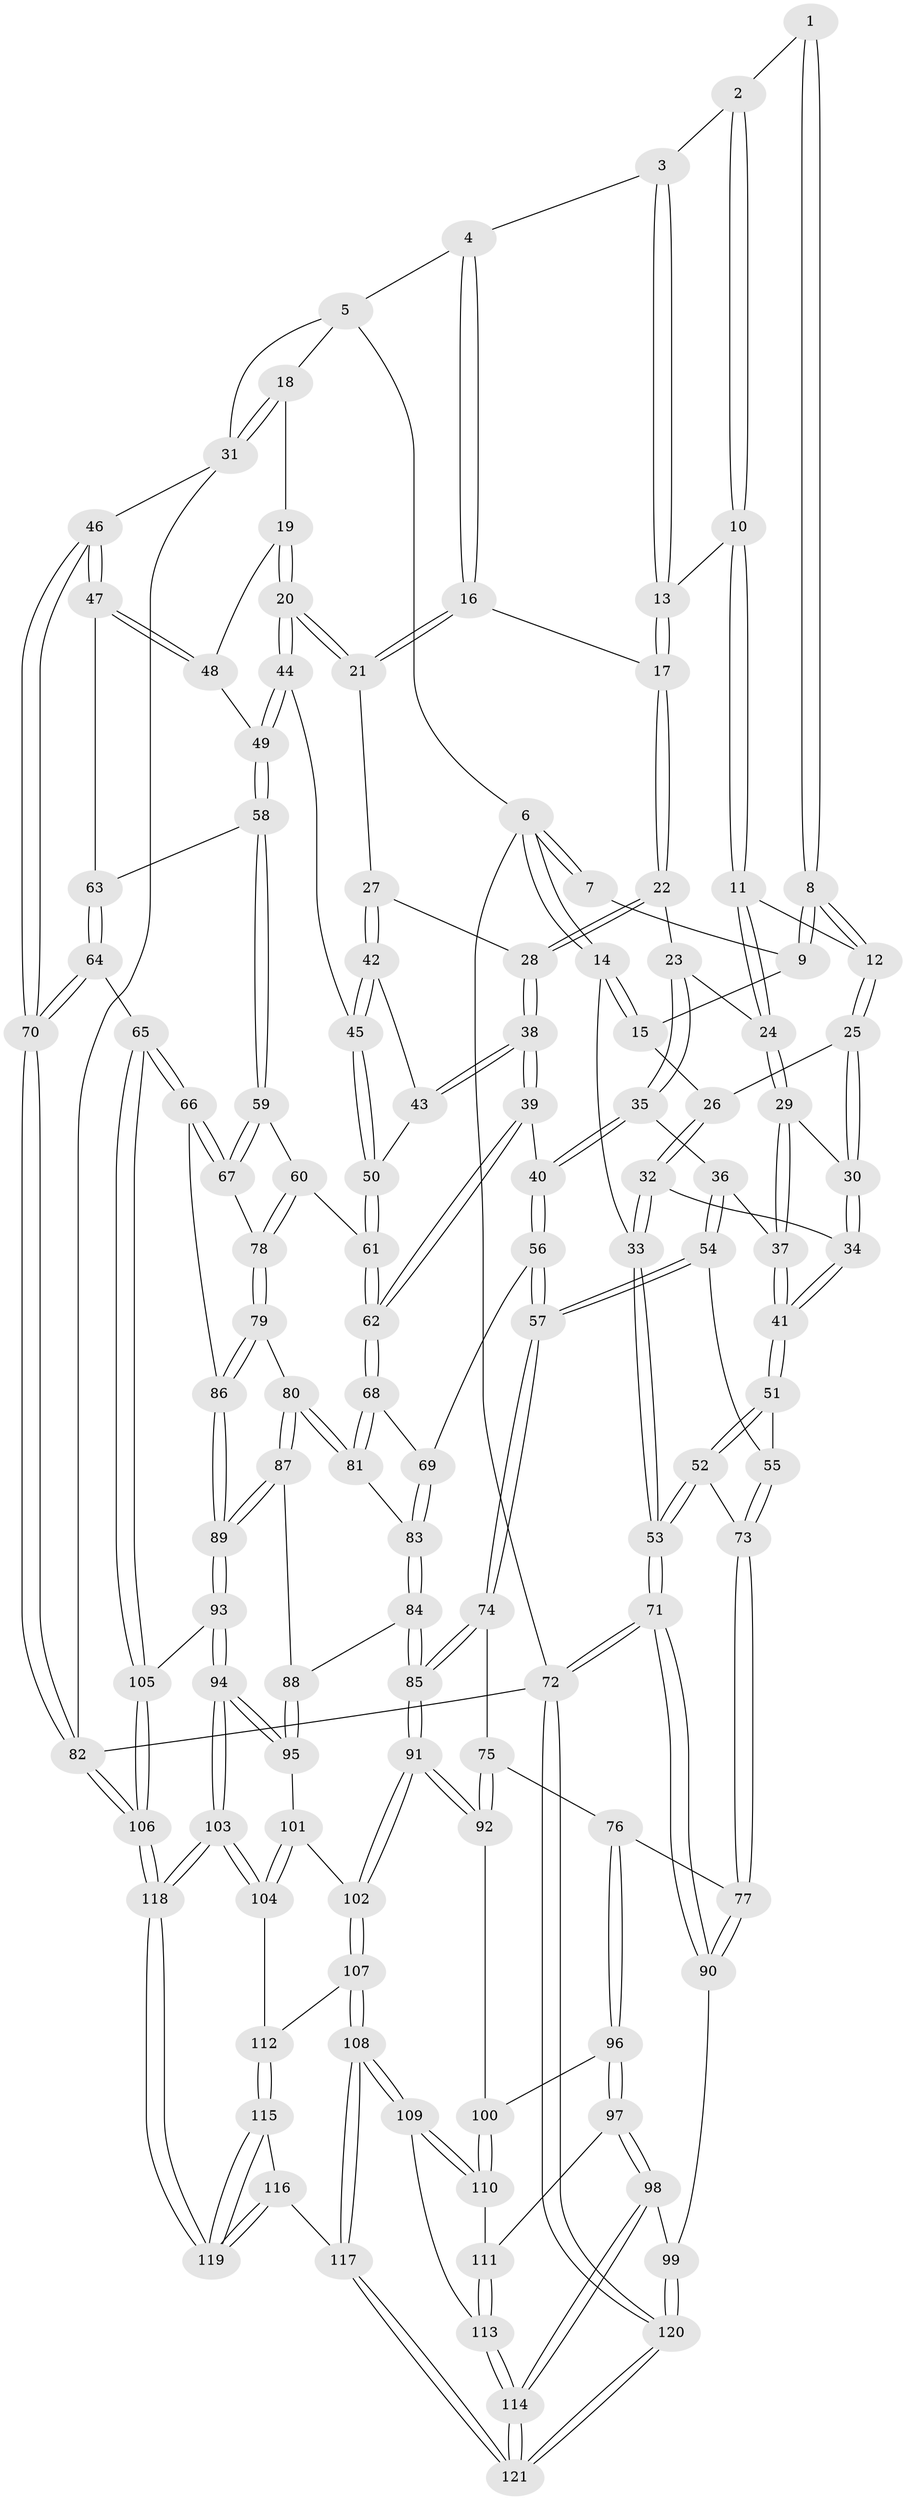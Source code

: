 // coarse degree distribution, {3: 0.1917808219178082, 4: 0.4246575342465753, 5: 0.3013698630136986, 6: 0.0684931506849315, 2: 0.0136986301369863}
// Generated by graph-tools (version 1.1) at 2025/42/03/06/25 10:42:28]
// undirected, 121 vertices, 299 edges
graph export_dot {
graph [start="1"]
  node [color=gray90,style=filled];
  1 [pos="+0.11188005597470178+0"];
  2 [pos="+0.31027959432470753+0"];
  3 [pos="+0.5517943801034623+0"];
  4 [pos="+0.6185967574247284+0"];
  5 [pos="+0.7813942935406775+0"];
  6 [pos="+0+0"];
  7 [pos="+0.08749478367602548+0"];
  8 [pos="+0.1655974946869358+0.03893467961629063"];
  9 [pos="+0.03911739832689838+0.05272577967608519"];
  10 [pos="+0.3257926840151862+0.04533162644181334"];
  11 [pos="+0.2541206599322637+0.08604582402551558"];
  12 [pos="+0.1758282523659304+0.08108591110203182"];
  13 [pos="+0.3689111761847378+0.06528357584279265"];
  14 [pos="+0+0.1255597818616051"];
  15 [pos="+0.013895982839201544+0.08837827780739384"];
  16 [pos="+0.5973023222879286+0"];
  17 [pos="+0.40923740701023337+0.11231649441830532"];
  18 [pos="+0.8757091686929745+0.08323502738308144"];
  19 [pos="+0.8277882359437891+0.1780721274272247"];
  20 [pos="+0.8184812673263694+0.182877435520893"];
  21 [pos="+0.6176400467237935+0.07084112676295666"];
  22 [pos="+0.4048873432351826+0.15698402033153772"];
  23 [pos="+0.3830463381426863+0.1753357746227314"];
  24 [pos="+0.3201642352283945+0.1708664662883063"];
  25 [pos="+0.15615982782342783+0.11957780335746691"];
  26 [pos="+0.12375077714920937+0.12380356878742585"];
  27 [pos="+0.5792386655828455+0.19085506675557865"];
  28 [pos="+0.5199065197356738+0.2101636853598821"];
  29 [pos="+0.2509825272617577+0.23158942297704893"];
  30 [pos="+0.1612006942221973+0.14430023295046776"];
  31 [pos="+1+0.13237458129272825"];
  32 [pos="+0+0.21852101752769493"];
  33 [pos="+0+0.20219699662883892"];
  34 [pos="+0.10715463856435725+0.2810936253570615"];
  35 [pos="+0.3717008266868113+0.3124310801166614"];
  36 [pos="+0.28597116734363115+0.30649707891029365"];
  37 [pos="+0.25513044646944133+0.2784161746324767"];
  38 [pos="+0.44680411416072013+0.3533611301901094"];
  39 [pos="+0.4384520753626689+0.36294840689336616"];
  40 [pos="+0.4307698212672011+0.36445409957303887"];
  41 [pos="+0.12148983193124904+0.31753129662014085"];
  42 [pos="+0.5802310120803178+0.1922392794165222"];
  43 [pos="+0.5501823498695294+0.32225476928123586"];
  44 [pos="+0.789347740904415+0.23358001226628064"];
  45 [pos="+0.6793178929058109+0.30251702955159454"];
  46 [pos="+1+0.30267009483791363"];
  47 [pos="+1+0.30484570349956996"];
  48 [pos="+0.918365608492179+0.23503932189704563"];
  49 [pos="+0.8616122186721689+0.38677190781366877"];
  50 [pos="+0.671867496720564+0.3419272350915642"];
  51 [pos="+0.11822745550647336+0.33229948548332705"];
  52 [pos="+0+0.46418226948158847"];
  53 [pos="+0+0.46427954684079087"];
  54 [pos="+0.22568971259420703+0.4528549992956971"];
  55 [pos="+0.1734052508289127+0.44832067129196024"];
  56 [pos="+0.35985221371480525+0.5003246996777553"];
  57 [pos="+0.3226080224946545+0.517481239818914"];
  58 [pos="+0.8632858748764626+0.3934101843125586"];
  59 [pos="+0.7798221131313486+0.4454378202530995"];
  60 [pos="+0.678969856074649+0.4296992926870877"];
  61 [pos="+0.6742189439835288+0.42791410383830364"];
  62 [pos="+0.6133510019409777+0.46727563638425657"];
  63 [pos="+0.8883836175260595+0.3982206464715931"];
  64 [pos="+1+0.6578106019051085"];
  65 [pos="+0.966115682150792+0.6655760787255266"];
  66 [pos="+0.9629982999580171+0.6656879966621085"];
  67 [pos="+0.8091040429589698+0.5070749473274236"];
  68 [pos="+0.5909490937207744+0.5224854284473569"];
  69 [pos="+0.418704590778404+0.5302051791584419"];
  70 [pos="+1+0.6627071280845702"];
  71 [pos="+0+0.7045536857500221"];
  72 [pos="+0+1"];
  73 [pos="+0.08927314157412272+0.5246971709938668"];
  74 [pos="+0.3075272845817579+0.573784899386905"];
  75 [pos="+0.24771216838841348+0.6520456467515138"];
  76 [pos="+0.15474270095600323+0.6723596847232028"];
  77 [pos="+0.14306424503502294+0.6685553300005422"];
  78 [pos="+0.7415510354971356+0.5958451155224462"];
  79 [pos="+0.7400792298687525+0.6141056278113046"];
  80 [pos="+0.6477569118332861+0.6465591011579329"];
  81 [pos="+0.5919607293464937+0.5396298172991439"];
  82 [pos="+1+1"];
  83 [pos="+0.4773906724645794+0.650797141970775"];
  84 [pos="+0.46708776278005887+0.6989264572300646"];
  85 [pos="+0.45602069977706217+0.712017005302999"];
  86 [pos="+0.9024768851237909+0.6875531963698275"];
  87 [pos="+0.6439476789252393+0.6674611251612272"];
  88 [pos="+0.634807720882212+0.6824210681359669"];
  89 [pos="+0.8208401732363436+0.7575536174248646"];
  90 [pos="+0.008297670445869335+0.7384708264498515"];
  91 [pos="+0.43707876970872606+0.7760116781884789"];
  92 [pos="+0.3412871982571644+0.7773764570410147"];
  93 [pos="+0.7570037619237698+0.8608502805460422"];
  94 [pos="+0.7416544612435305+0.8744708052160575"];
  95 [pos="+0.633990071356206+0.7593837439567578"];
  96 [pos="+0.19050944757533803+0.8201269802956044"];
  97 [pos="+0.1748170775858538+0.8611241341148039"];
  98 [pos="+0.13955935416937826+0.8783684751403097"];
  99 [pos="+0.09343484914131604+0.8838797084344366"];
  100 [pos="+0.3368409315736922+0.7818516463651514"];
  101 [pos="+0.630476587354117+0.7611885518983622"];
  102 [pos="+0.44837532863926366+0.792342432005119"];
  103 [pos="+0.718246586954749+0.9417389739480073"];
  104 [pos="+0.5449827313691339+0.8856612461658239"];
  105 [pos="+0.9112944935043908+0.8935172366522334"];
  106 [pos="+1+1"];
  107 [pos="+0.4652162430385425+0.8433948634173111"];
  108 [pos="+0.3639060597037073+0.9682127107278181"];
  109 [pos="+0.31283757059939504+0.9034006622833194"];
  110 [pos="+0.30453085486638876+0.879641750043087"];
  111 [pos="+0.1994910642179575+0.8774655597979096"];
  112 [pos="+0.516941129804195+0.8844761634708176"];
  113 [pos="+0.23639379731904894+0.9433428274040262"];
  114 [pos="+0.2608799446507211+1"];
  115 [pos="+0.5144592724625884+0.9103087705434709"];
  116 [pos="+0.3527792864715272+1"];
  117 [pos="+0.34320455899787355+1"];
  118 [pos="+0.7643909385020616+1"];
  119 [pos="+0.634623704975455+1"];
  120 [pos="+0+1"];
  121 [pos="+0.2651606944414054+1"];
  1 -- 2;
  1 -- 8;
  1 -- 8;
  2 -- 3;
  2 -- 10;
  2 -- 10;
  3 -- 4;
  3 -- 13;
  3 -- 13;
  4 -- 5;
  4 -- 16;
  4 -- 16;
  5 -- 6;
  5 -- 18;
  5 -- 31;
  6 -- 7;
  6 -- 7;
  6 -- 14;
  6 -- 14;
  6 -- 72;
  7 -- 9;
  8 -- 9;
  8 -- 9;
  8 -- 12;
  8 -- 12;
  9 -- 15;
  10 -- 11;
  10 -- 11;
  10 -- 13;
  11 -- 12;
  11 -- 24;
  11 -- 24;
  12 -- 25;
  12 -- 25;
  13 -- 17;
  13 -- 17;
  14 -- 15;
  14 -- 15;
  14 -- 33;
  15 -- 26;
  16 -- 17;
  16 -- 21;
  16 -- 21;
  17 -- 22;
  17 -- 22;
  18 -- 19;
  18 -- 31;
  18 -- 31;
  19 -- 20;
  19 -- 20;
  19 -- 48;
  20 -- 21;
  20 -- 21;
  20 -- 44;
  20 -- 44;
  21 -- 27;
  22 -- 23;
  22 -- 28;
  22 -- 28;
  23 -- 24;
  23 -- 35;
  23 -- 35;
  24 -- 29;
  24 -- 29;
  25 -- 26;
  25 -- 30;
  25 -- 30;
  26 -- 32;
  26 -- 32;
  27 -- 28;
  27 -- 42;
  27 -- 42;
  28 -- 38;
  28 -- 38;
  29 -- 30;
  29 -- 37;
  29 -- 37;
  30 -- 34;
  30 -- 34;
  31 -- 46;
  31 -- 82;
  32 -- 33;
  32 -- 33;
  32 -- 34;
  33 -- 53;
  33 -- 53;
  34 -- 41;
  34 -- 41;
  35 -- 36;
  35 -- 40;
  35 -- 40;
  36 -- 37;
  36 -- 54;
  36 -- 54;
  37 -- 41;
  37 -- 41;
  38 -- 39;
  38 -- 39;
  38 -- 43;
  38 -- 43;
  39 -- 40;
  39 -- 62;
  39 -- 62;
  40 -- 56;
  40 -- 56;
  41 -- 51;
  41 -- 51;
  42 -- 43;
  42 -- 45;
  42 -- 45;
  43 -- 50;
  44 -- 45;
  44 -- 49;
  44 -- 49;
  45 -- 50;
  45 -- 50;
  46 -- 47;
  46 -- 47;
  46 -- 70;
  46 -- 70;
  47 -- 48;
  47 -- 48;
  47 -- 63;
  48 -- 49;
  49 -- 58;
  49 -- 58;
  50 -- 61;
  50 -- 61;
  51 -- 52;
  51 -- 52;
  51 -- 55;
  52 -- 53;
  52 -- 53;
  52 -- 73;
  53 -- 71;
  53 -- 71;
  54 -- 55;
  54 -- 57;
  54 -- 57;
  55 -- 73;
  55 -- 73;
  56 -- 57;
  56 -- 57;
  56 -- 69;
  57 -- 74;
  57 -- 74;
  58 -- 59;
  58 -- 59;
  58 -- 63;
  59 -- 60;
  59 -- 67;
  59 -- 67;
  60 -- 61;
  60 -- 78;
  60 -- 78;
  61 -- 62;
  61 -- 62;
  62 -- 68;
  62 -- 68;
  63 -- 64;
  63 -- 64;
  64 -- 65;
  64 -- 70;
  64 -- 70;
  65 -- 66;
  65 -- 66;
  65 -- 105;
  65 -- 105;
  66 -- 67;
  66 -- 67;
  66 -- 86;
  67 -- 78;
  68 -- 69;
  68 -- 81;
  68 -- 81;
  69 -- 83;
  69 -- 83;
  70 -- 82;
  70 -- 82;
  71 -- 72;
  71 -- 72;
  71 -- 90;
  71 -- 90;
  72 -- 120;
  72 -- 120;
  72 -- 82;
  73 -- 77;
  73 -- 77;
  74 -- 75;
  74 -- 85;
  74 -- 85;
  75 -- 76;
  75 -- 92;
  75 -- 92;
  76 -- 77;
  76 -- 96;
  76 -- 96;
  77 -- 90;
  77 -- 90;
  78 -- 79;
  78 -- 79;
  79 -- 80;
  79 -- 86;
  79 -- 86;
  80 -- 81;
  80 -- 81;
  80 -- 87;
  80 -- 87;
  81 -- 83;
  82 -- 106;
  82 -- 106;
  83 -- 84;
  83 -- 84;
  84 -- 85;
  84 -- 85;
  84 -- 88;
  85 -- 91;
  85 -- 91;
  86 -- 89;
  86 -- 89;
  87 -- 88;
  87 -- 89;
  87 -- 89;
  88 -- 95;
  88 -- 95;
  89 -- 93;
  89 -- 93;
  90 -- 99;
  91 -- 92;
  91 -- 92;
  91 -- 102;
  91 -- 102;
  92 -- 100;
  93 -- 94;
  93 -- 94;
  93 -- 105;
  94 -- 95;
  94 -- 95;
  94 -- 103;
  94 -- 103;
  95 -- 101;
  96 -- 97;
  96 -- 97;
  96 -- 100;
  97 -- 98;
  97 -- 98;
  97 -- 111;
  98 -- 99;
  98 -- 114;
  98 -- 114;
  99 -- 120;
  99 -- 120;
  100 -- 110;
  100 -- 110;
  101 -- 102;
  101 -- 104;
  101 -- 104;
  102 -- 107;
  102 -- 107;
  103 -- 104;
  103 -- 104;
  103 -- 118;
  103 -- 118;
  104 -- 112;
  105 -- 106;
  105 -- 106;
  106 -- 118;
  106 -- 118;
  107 -- 108;
  107 -- 108;
  107 -- 112;
  108 -- 109;
  108 -- 109;
  108 -- 117;
  108 -- 117;
  109 -- 110;
  109 -- 110;
  109 -- 113;
  110 -- 111;
  111 -- 113;
  111 -- 113;
  112 -- 115;
  112 -- 115;
  113 -- 114;
  113 -- 114;
  114 -- 121;
  114 -- 121;
  115 -- 116;
  115 -- 119;
  115 -- 119;
  116 -- 117;
  116 -- 119;
  116 -- 119;
  117 -- 121;
  117 -- 121;
  118 -- 119;
  118 -- 119;
  120 -- 121;
  120 -- 121;
}
